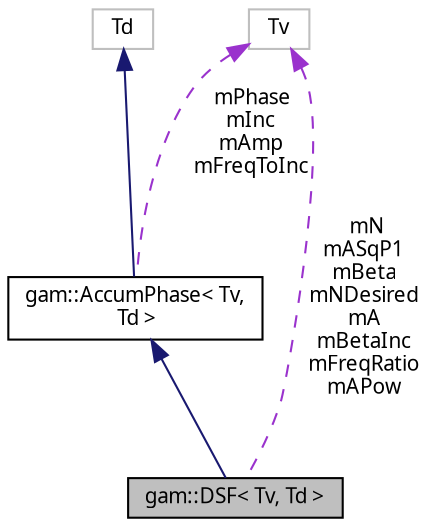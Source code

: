 digraph "gam::DSF&lt; Tv, Td &gt;"
{
 // LATEX_PDF_SIZE
  bgcolor="transparent";
  edge [fontname="FreeSans.ttf",fontsize="10",labelfontname="FreeSans.ttf",labelfontsize="10"];
  node [fontname="FreeSans.ttf",fontsize="10",shape=record];
  Node1 [label="gam::DSF\< Tv, Td \>",height=0.2,width=0.4,color="black", fillcolor="grey75", style="filled", fontcolor="black",tooltip="Discrete summation formula (DSF) oscillator."];
  Node2 -> Node1 [dir="back",color="midnightblue",fontsize="10",style="solid",fontname="FreeSans.ttf"];
  Node2 [label="gam::AccumPhase\< Tv,\l Td \>",height=0.2,width=0.4,color="black",URL="$classgam_1_1_accum_phase.html",tooltip="Floating-point phase accumulator with output in [-A, A)"];
  Node3 -> Node2 [dir="back",color="midnightblue",fontsize="10",style="solid",fontname="FreeSans.ttf"];
  Node3 [label="Td",height=0.2,width=0.4,color="grey75",tooltip=" "];
  Node4 -> Node2 [dir="back",color="darkorchid3",fontsize="10",style="dashed",label=" mPhase\nmInc\nmAmp\nmFreqToInc" ,fontname="FreeSans.ttf"];
  Node4 [label="Tv",height=0.2,width=0.4,color="grey75",tooltip=" "];
  Node4 -> Node1 [dir="back",color="darkorchid3",fontsize="10",style="dashed",label=" mN\nmASqP1\nmBeta\nmNDesired\nmA\nmBetaInc\nmFreqRatio\nmAPow" ,fontname="FreeSans.ttf"];
}
